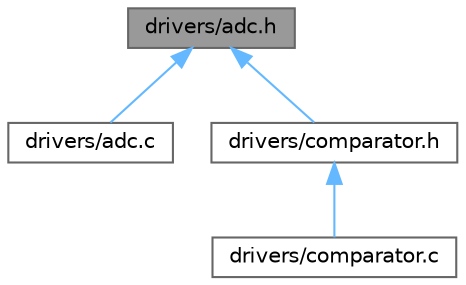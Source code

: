 digraph "drivers/adc.h"
{
 // LATEX_PDF_SIZE
  bgcolor="transparent";
  edge [fontname=Helvetica,fontsize=10,labelfontname=Helvetica,labelfontsize=10];
  node [fontname=Helvetica,fontsize=10,shape=box,height=0.2,width=0.4];
  Node1 [id="Node000001",label="drivers/adc.h",height=0.2,width=0.4,color="gray40", fillcolor="grey60", style="filled", fontcolor="black",tooltip="Internal analogue to digital converter (ADC) controller."];
  Node1 -> Node2 [id="edge1_Node000001_Node000002",dir="back",color="steelblue1",style="solid",tooltip=" "];
  Node2 [id="Node000002",label="drivers/adc.c",height=0.2,width=0.4,color="grey40", fillcolor="white", style="filled",URL="$adc_8c.html",tooltip=" "];
  Node1 -> Node3 [id="edge2_Node000001_Node000003",dir="back",color="steelblue1",style="solid",tooltip=" "];
  Node3 [id="Node000003",label="drivers/comparator.h",height=0.2,width=0.4,color="grey40", fillcolor="white", style="filled",URL="$comparator_8h.html",tooltip="Exposes functions of an internal comparator."];
  Node3 -> Node4 [id="edge3_Node000003_Node000004",dir="back",color="steelblue1",style="solid",tooltip=" "];
  Node4 [id="Node000004",label="drivers/comparator.c",height=0.2,width=0.4,color="grey40", fillcolor="white", style="filled",URL="$comparator_8c.html",tooltip=" "];
}
